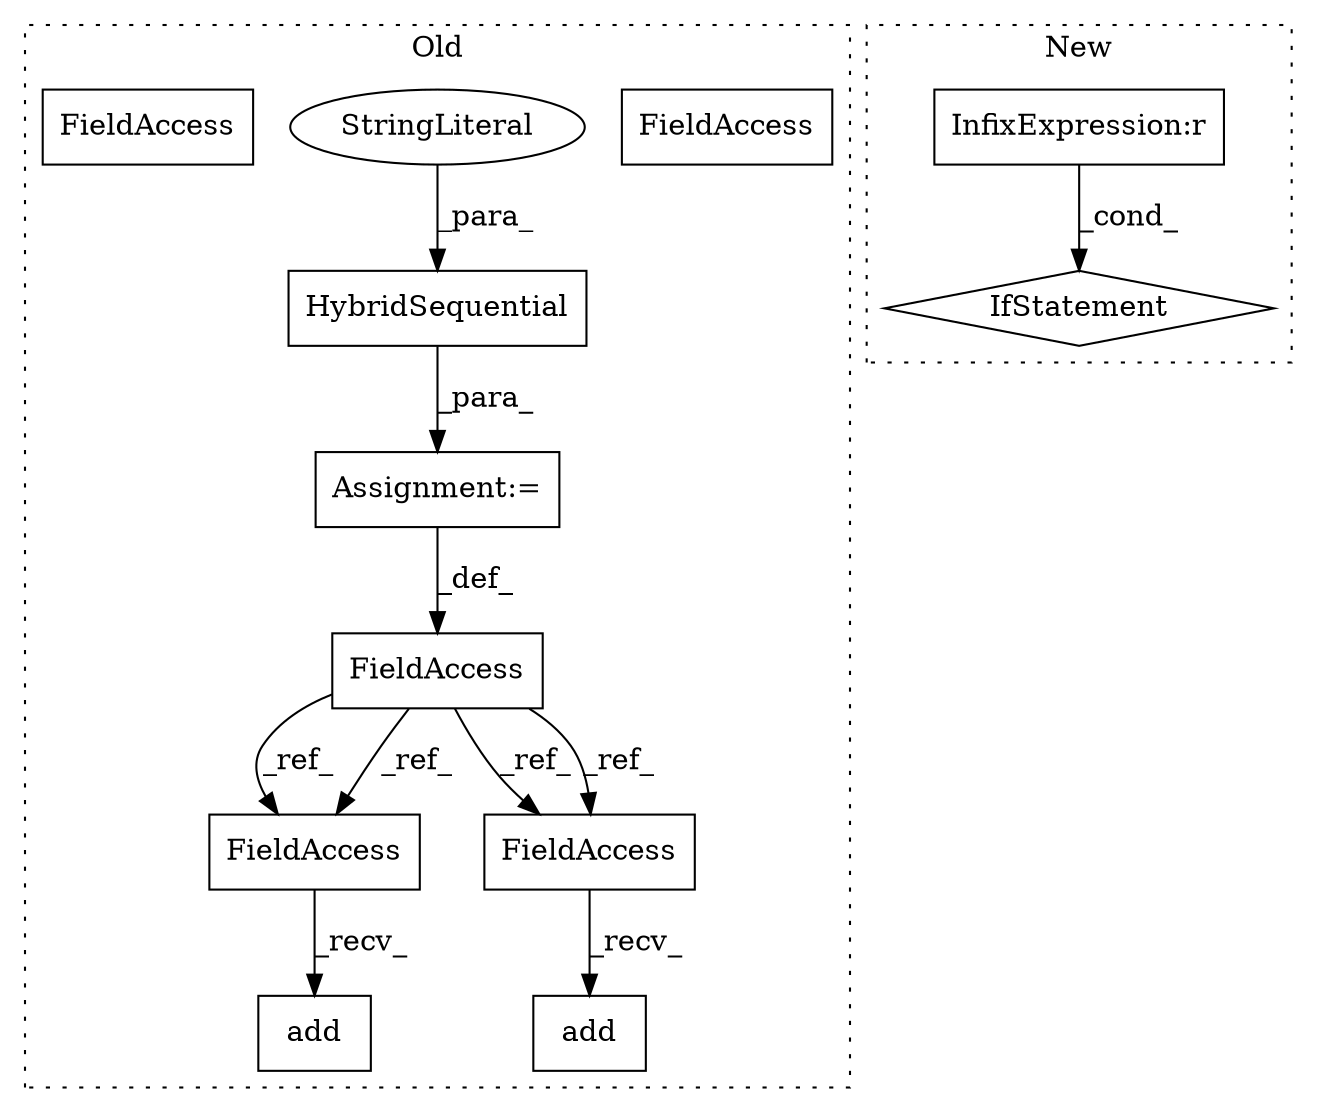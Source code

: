 digraph G {
subgraph cluster0 {
1 [label="HybridSequential" a="32" s="1348,1367" l="17,1" shape="box"];
3 [label="Assignment:=" a="7" s="1344" l="1" shape="box"];
4 [label="FieldAccess" a="22" s="1337" l="7" shape="box"];
5 [label="FieldAccess" a="22" s="1376" l="7" shape="box"];
6 [label="add" a="32" s="1384,1415" l="4,1" shape="box"];
7 [label="StringLiteral" a="45" s="1365" l="2" shape="ellipse"];
8 [label="add" a="32" s="1474,1505" l="4,1" shape="box"];
9 [label="FieldAccess" a="22" s="1466" l="7" shape="box"];
11 [label="FieldAccess" a="22" s="1466" l="7" shape="box"];
12 [label="FieldAccess" a="22" s="1376" l="7" shape="box"];
label = "Old";
style="dotted";
}
subgraph cluster1 {
2 [label="IfStatement" a="25" s="908" l="3" shape="diamond"];
10 [label="InfixExpression:r" a="27" s="899" l="4" shape="box"];
label = "New";
style="dotted";
}
1 -> 3 [label="_para_"];
3 -> 4 [label="_def_"];
4 -> 11 [label="_ref_"];
4 -> 11 [label="_ref_"];
4 -> 12 [label="_ref_"];
4 -> 12 [label="_ref_"];
7 -> 1 [label="_para_"];
10 -> 2 [label="_cond_"];
11 -> 8 [label="_recv_"];
12 -> 6 [label="_recv_"];
}